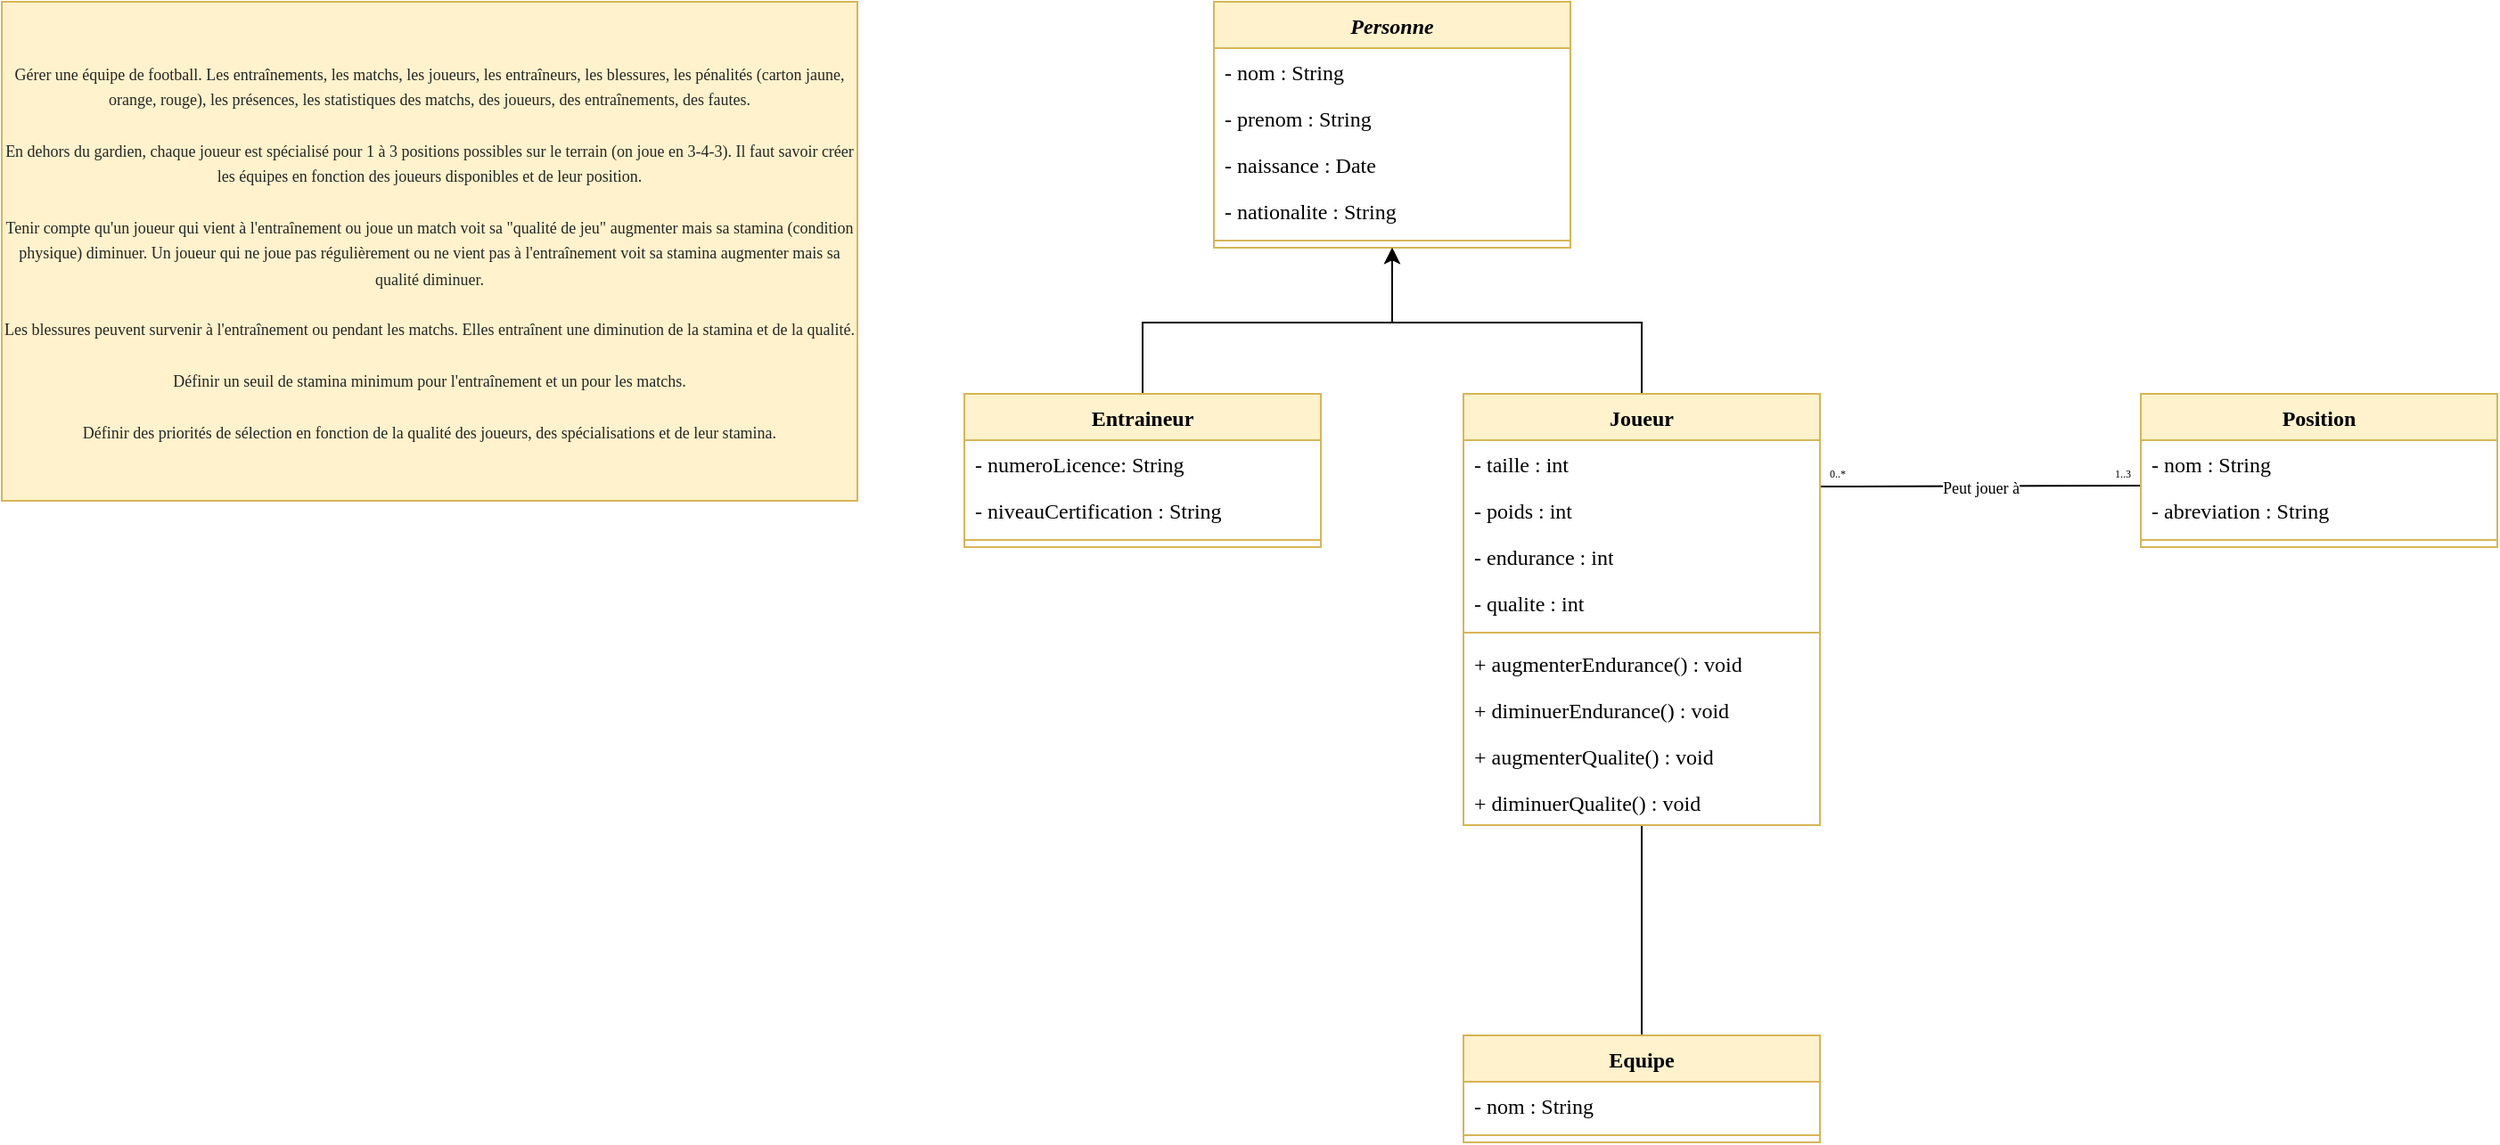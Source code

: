 <mxfile version="26.2.15">
  <diagram name="Page-1" id="bPuFZjUi1AL_pEAQR9ox">
    <mxGraphModel dx="815" dy="481" grid="1" gridSize="10" guides="1" tooltips="1" connect="1" arrows="1" fold="1" page="1" pageScale="1" pageWidth="1654" pageHeight="1169" math="0" shadow="0">
      <root>
        <mxCell id="0" />
        <mxCell id="1" parent="0" />
        <mxCell id="Eg1cmbTTBJbZFbh08boU-16" style="edgeStyle=orthogonalEdgeStyle;rounded=0;orthogonalLoop=1;jettySize=auto;html=1;entryX=1;entryY=0;entryDx=0;entryDy=0;endArrow=none;startFill=0;exitX=0;exitY=1;exitDx=0;exitDy=0;" parent="1" source="Eg1cmbTTBJbZFbh08boU-26" edge="1">
          <mxGeometry relative="1" as="geometry">
            <mxPoint x="1080" y="311.49" as="sourcePoint" />
            <mxPoint x="1240" y="311.49" as="targetPoint" />
            <Array as="points">
              <mxPoint x="1080" y="312" />
            </Array>
          </mxGeometry>
        </mxCell>
        <mxCell id="Eg1cmbTTBJbZFbh08boU-30" value="&lt;span style=&quot;font-family: &amp;quot;Comic Sans MS&amp;quot;; font-size: 9px;&quot;&gt;Peut jouer à&lt;/span&gt;" style="edgeLabel;html=1;align=center;verticalAlign=middle;resizable=0;points=[];" parent="Eg1cmbTTBJbZFbh08boU-16" vertex="1" connectable="0">
          <mxGeometry x="-0.095" y="1" relative="1" as="geometry">
            <mxPoint x="8" y="1" as="offset" />
          </mxGeometry>
        </mxCell>
        <mxCell id="Eg1cmbTTBJbZFbh08boU-26" value="&lt;font face=&quot;Comic Sans MS&quot; style=&quot;font-size: 6px;&quot;&gt;0..*&lt;/font&gt;" style="text;html=1;align=center;verticalAlign=middle;whiteSpace=wrap;rounded=0;" parent="1" vertex="1">
          <mxGeometry x="1060" y="294" width="20" height="18" as="geometry" />
        </mxCell>
        <mxCell id="Eg1cmbTTBJbZFbh08boU-35" value="&lt;font face=&quot;Comic Sans MS&quot; style=&quot;font-size: 6px;&quot;&gt;1..3&lt;/font&gt;" style="text;html=1;align=center;verticalAlign=middle;whiteSpace=wrap;rounded=0;" parent="1" vertex="1">
          <mxGeometry x="1220" y="294" width="20" height="18" as="geometry" />
        </mxCell>
        <mxCell id="Eg1cmbTTBJbZFbh08boU-70" style="edgeStyle=orthogonalEdgeStyle;rounded=0;orthogonalLoop=1;jettySize=auto;html=1;entryX=0.5;entryY=1;entryDx=0;entryDy=0;" parent="1" source="Eg1cmbTTBJbZFbh08boU-38" target="Eg1cmbTTBJbZFbh08boU-57" edge="1">
          <mxGeometry relative="1" as="geometry">
            <mxPoint x="950" y="140" as="targetPoint" />
            <Array as="points">
              <mxPoint x="960" y="220" />
              <mxPoint x="820" y="220" />
            </Array>
          </mxGeometry>
        </mxCell>
        <mxCell id="QPrB0RySYc89CIUduWpg-20" style="edgeStyle=orthogonalEdgeStyle;rounded=0;orthogonalLoop=1;jettySize=auto;html=1;entryX=0.5;entryY=0;entryDx=0;entryDy=0;endArrow=none;startFill=0;" edge="1" parent="1" source="Eg1cmbTTBJbZFbh08boU-38" target="QPrB0RySYc89CIUduWpg-10">
          <mxGeometry relative="1" as="geometry" />
        </mxCell>
        <mxCell id="Eg1cmbTTBJbZFbh08boU-38" value="&lt;font style=&quot;&quot; face=&quot;Comic Sans MS&quot;&gt;Joueur&lt;/font&gt;" style="swimlane;fontStyle=1;align=center;verticalAlign=top;childLayout=stackLayout;horizontal=1;startSize=26;horizontalStack=0;resizeParent=1;resizeParentMax=0;resizeLast=0;collapsible=1;marginBottom=0;whiteSpace=wrap;html=1;fillColor=#fff2cc;strokeColor=#d6b656;" parent="1" vertex="1">
          <mxGeometry x="860" y="260" width="200" height="242" as="geometry" />
        </mxCell>
        <mxCell id="0TyT_RYLDZ_SMIHeVWue-5" value="&lt;font face=&quot;Comic Sans MS&quot;&gt;- taille : int&lt;/font&gt;" style="text;strokeColor=none;fillColor=none;align=left;verticalAlign=top;spacingLeft=4;spacingRight=4;overflow=hidden;rotatable=0;points=[[0,0.5],[1,0.5]];portConstraint=eastwest;whiteSpace=wrap;html=1;" parent="Eg1cmbTTBJbZFbh08boU-38" vertex="1">
          <mxGeometry y="26" width="200" height="26" as="geometry" />
        </mxCell>
        <mxCell id="0TyT_RYLDZ_SMIHeVWue-8" value="&lt;font face=&quot;Comic Sans MS&quot;&gt;- poids : int&lt;/font&gt;" style="text;strokeColor=none;fillColor=none;align=left;verticalAlign=top;spacingLeft=4;spacingRight=4;overflow=hidden;rotatable=0;points=[[0,0.5],[1,0.5]];portConstraint=eastwest;whiteSpace=wrap;html=1;" parent="Eg1cmbTTBJbZFbh08boU-38" vertex="1">
          <mxGeometry y="52" width="200" height="26" as="geometry" />
        </mxCell>
        <mxCell id="Eg1cmbTTBJbZFbh08boU-36" value="&lt;font face=&quot;Comic Sans MS&quot;&gt;- endurance : int&lt;/font&gt;" style="text;strokeColor=none;fillColor=none;align=left;verticalAlign=top;spacingLeft=4;spacingRight=4;overflow=hidden;rotatable=0;points=[[0,0.5],[1,0.5]];portConstraint=eastwest;whiteSpace=wrap;html=1;" parent="Eg1cmbTTBJbZFbh08boU-38" vertex="1">
          <mxGeometry y="78" width="200" height="26" as="geometry" />
        </mxCell>
        <mxCell id="Eg1cmbTTBJbZFbh08boU-37" value="&lt;font face=&quot;Comic Sans MS&quot;&gt;- qualite : int&lt;/font&gt;" style="text;strokeColor=none;fillColor=none;align=left;verticalAlign=top;spacingLeft=4;spacingRight=4;overflow=hidden;rotatable=0;points=[[0,0.5],[1,0.5]];portConstraint=eastwest;whiteSpace=wrap;html=1;" parent="Eg1cmbTTBJbZFbh08boU-38" vertex="1">
          <mxGeometry y="104" width="200" height="26" as="geometry" />
        </mxCell>
        <mxCell id="Eg1cmbTTBJbZFbh08boU-40" value="" style="line;strokeWidth=1;fillColor=none;align=left;verticalAlign=middle;spacingTop=-1;spacingLeft=3;spacingRight=3;rotatable=0;labelPosition=right;points=[];portConstraint=eastwest;strokeColor=inherit;" parent="Eg1cmbTTBJbZFbh08boU-38" vertex="1">
          <mxGeometry y="130" width="200" height="8" as="geometry" />
        </mxCell>
        <mxCell id="Eg1cmbTTBJbZFbh08boU-41" value="&lt;font face=&quot;Comic Sans MS&quot;&gt;+ augmenterEndurance() : void&lt;/font&gt;" style="text;strokeColor=none;fillColor=none;align=left;verticalAlign=top;spacingLeft=4;spacingRight=4;overflow=hidden;rotatable=0;points=[[0,0.5],[1,0.5]];portConstraint=eastwest;whiteSpace=wrap;html=1;" parent="Eg1cmbTTBJbZFbh08boU-38" vertex="1">
          <mxGeometry y="138" width="200" height="26" as="geometry" />
        </mxCell>
        <mxCell id="Eg1cmbTTBJbZFbh08boU-42" value="&lt;font face=&quot;Comic Sans MS&quot;&gt;+ diminuerEndurance() : void&lt;/font&gt;" style="text;strokeColor=none;fillColor=none;align=left;verticalAlign=top;spacingLeft=4;spacingRight=4;overflow=hidden;rotatable=0;points=[[0,0.5],[1,0.5]];portConstraint=eastwest;whiteSpace=wrap;html=1;" parent="Eg1cmbTTBJbZFbh08boU-38" vertex="1">
          <mxGeometry y="164" width="200" height="26" as="geometry" />
        </mxCell>
        <mxCell id="Eg1cmbTTBJbZFbh08boU-43" value="&lt;font face=&quot;Comic Sans MS&quot;&gt;+ augmenterQualite() : void&lt;/font&gt;" style="text;strokeColor=none;fillColor=none;align=left;verticalAlign=top;spacingLeft=4;spacingRight=4;overflow=hidden;rotatable=0;points=[[0,0.5],[1,0.5]];portConstraint=eastwest;whiteSpace=wrap;html=1;" parent="Eg1cmbTTBJbZFbh08boU-38" vertex="1">
          <mxGeometry y="190" width="200" height="26" as="geometry" />
        </mxCell>
        <mxCell id="Eg1cmbTTBJbZFbh08boU-109" value="&lt;font face=&quot;Comic Sans MS&quot;&gt;+ diminuerQualite() : void&lt;/font&gt;" style="text;strokeColor=none;fillColor=none;align=left;verticalAlign=top;spacingLeft=4;spacingRight=4;overflow=hidden;rotatable=0;points=[[0,0.5],[1,0.5]];portConstraint=eastwest;whiteSpace=wrap;html=1;" parent="Eg1cmbTTBJbZFbh08boU-38" vertex="1">
          <mxGeometry y="216" width="200" height="26" as="geometry" />
        </mxCell>
        <mxCell id="Eg1cmbTTBJbZFbh08boU-44" value="&lt;font style=&quot;&quot; face=&quot;Comic Sans MS&quot;&gt;Position&lt;/font&gt;" style="swimlane;fontStyle=1;align=center;verticalAlign=top;childLayout=stackLayout;horizontal=1;startSize=26;horizontalStack=0;resizeParent=1;resizeParentMax=0;resizeLast=0;collapsible=1;marginBottom=0;whiteSpace=wrap;html=1;fillColor=#fff2cc;strokeColor=#d6b656;" parent="1" vertex="1">
          <mxGeometry x="1240" y="260" width="200" height="86" as="geometry" />
        </mxCell>
        <mxCell id="9" value="&lt;font style=&quot;&quot; face=&quot;Comic Sans MS&quot;&gt;- nom : String&lt;/font&gt;" style="text;strokeColor=none;fillColor=none;align=left;verticalAlign=top;spacingLeft=4;spacingRight=4;overflow=hidden;rotatable=0;points=[[0,0.5],[1,0.5]];portConstraint=eastwest;whiteSpace=wrap;html=1;" parent="Eg1cmbTTBJbZFbh08boU-44" vertex="1">
          <mxGeometry y="26" width="200" height="26" as="geometry" />
        </mxCell>
        <mxCell id="10" value="&lt;font style=&quot;&quot; face=&quot;Comic Sans MS&quot;&gt;- abreviation : String&lt;/font&gt;" style="text;strokeColor=none;fillColor=none;align=left;verticalAlign=top;spacingLeft=4;spacingRight=4;overflow=hidden;rotatable=0;points=[[0,0.5],[1,0.5]];portConstraint=eastwest;whiteSpace=wrap;html=1;" parent="Eg1cmbTTBJbZFbh08boU-44" vertex="1">
          <mxGeometry y="52" width="200" height="26" as="geometry" />
        </mxCell>
        <mxCell id="Eg1cmbTTBJbZFbh08boU-53" value="" style="line;strokeWidth=1;fillColor=none;align=left;verticalAlign=middle;spacingTop=-1;spacingLeft=3;spacingRight=3;rotatable=0;labelPosition=right;points=[];portConstraint=eastwest;strokeColor=inherit;" parent="Eg1cmbTTBJbZFbh08boU-44" vertex="1">
          <mxGeometry y="78" width="200" height="8" as="geometry" />
        </mxCell>
        <mxCell id="Eg1cmbTTBJbZFbh08boU-57" value="&lt;font style=&quot;&quot; face=&quot;Comic Sans MS&quot;&gt;&lt;i&gt;Personne&lt;/i&gt;&lt;/font&gt;" style="swimlane;fontStyle=1;align=center;verticalAlign=top;childLayout=stackLayout;horizontal=1;startSize=26;horizontalStack=0;resizeParent=1;resizeParentMax=0;resizeLast=0;collapsible=1;marginBottom=0;whiteSpace=wrap;html=1;fillColor=#fff2cc;strokeColor=#d6b656;" parent="1" vertex="1">
          <mxGeometry x="720" y="40" width="200" height="138" as="geometry" />
        </mxCell>
        <mxCell id="Eg1cmbTTBJbZFbh08boU-58" value="&lt;font style=&quot;&quot; face=&quot;Comic Sans MS&quot;&gt;- nom : String&lt;/font&gt;" style="text;strokeColor=none;fillColor=none;align=left;verticalAlign=top;spacingLeft=4;spacingRight=4;overflow=hidden;rotatable=0;points=[[0,0.5],[1,0.5]];portConstraint=eastwest;whiteSpace=wrap;html=1;" parent="Eg1cmbTTBJbZFbh08boU-57" vertex="1">
          <mxGeometry y="26" width="200" height="26" as="geometry" />
        </mxCell>
        <mxCell id="Eg1cmbTTBJbZFbh08boU-59" value="&lt;font face=&quot;Comic Sans MS&quot;&gt;- prenom : String&lt;/font&gt;" style="text;strokeColor=none;fillColor=none;align=left;verticalAlign=top;spacingLeft=4;spacingRight=4;overflow=hidden;rotatable=0;points=[[0,0.5],[1,0.5]];portConstraint=eastwest;whiteSpace=wrap;html=1;" parent="Eg1cmbTTBJbZFbh08boU-57" vertex="1">
          <mxGeometry y="52" width="200" height="26" as="geometry" />
        </mxCell>
        <mxCell id="Eg1cmbTTBJbZFbh08boU-60" value="&lt;font face=&quot;Comic Sans MS&quot;&gt;- naissance : Date&lt;/font&gt;" style="text;strokeColor=none;fillColor=none;align=left;verticalAlign=top;spacingLeft=4;spacingRight=4;overflow=hidden;rotatable=0;points=[[0,0.5],[1,0.5]];portConstraint=eastwest;whiteSpace=wrap;html=1;" parent="Eg1cmbTTBJbZFbh08boU-57" vertex="1">
          <mxGeometry y="78" width="200" height="26" as="geometry" />
        </mxCell>
        <mxCell id="Eg1cmbTTBJbZFbh08boU-61" value="&lt;font face=&quot;Comic Sans MS&quot;&gt;- nationalite : String&lt;/font&gt;" style="text;strokeColor=none;fillColor=none;align=left;verticalAlign=top;spacingLeft=4;spacingRight=4;overflow=hidden;rotatable=0;points=[[0,0.5],[1,0.5]];portConstraint=eastwest;whiteSpace=wrap;html=1;" parent="Eg1cmbTTBJbZFbh08boU-57" vertex="1">
          <mxGeometry y="104" width="200" height="26" as="geometry" />
        </mxCell>
        <mxCell id="Eg1cmbTTBJbZFbh08boU-66" value="" style="line;strokeWidth=1;fillColor=none;align=left;verticalAlign=middle;spacingTop=-1;spacingLeft=3;spacingRight=3;rotatable=0;labelPosition=right;points=[];portConstraint=eastwest;strokeColor=inherit;" parent="Eg1cmbTTBJbZFbh08boU-57" vertex="1">
          <mxGeometry y="130" width="200" height="8" as="geometry" />
        </mxCell>
        <mxCell id="Eg1cmbTTBJbZFbh08boU-81" style="edgeStyle=orthogonalEdgeStyle;rounded=0;orthogonalLoop=1;jettySize=auto;html=1;exitX=0.5;exitY=0;exitDx=0;exitDy=0;entryX=0.5;entryY=1;entryDx=0;entryDy=0;" parent="1" source="Eg1cmbTTBJbZFbh08boU-71" target="Eg1cmbTTBJbZFbh08boU-57" edge="1">
          <mxGeometry relative="1" as="geometry">
            <Array as="points">
              <mxPoint x="680" y="220" />
              <mxPoint x="820" y="220" />
            </Array>
          </mxGeometry>
        </mxCell>
        <mxCell id="Eg1cmbTTBJbZFbh08boU-71" value="&lt;font style=&quot;&quot; face=&quot;Comic Sans MS&quot;&gt;Entraineur&lt;/font&gt;" style="swimlane;fontStyle=1;align=center;verticalAlign=top;childLayout=stackLayout;horizontal=1;startSize=26;horizontalStack=0;resizeParent=1;resizeParentMax=0;resizeLast=0;collapsible=1;marginBottom=0;whiteSpace=wrap;html=1;fillColor=#fff2cc;strokeColor=#d6b656;" parent="1" vertex="1">
          <mxGeometry x="580" y="260" width="200" height="86" as="geometry" />
        </mxCell>
        <mxCell id="Eg1cmbTTBJbZFbh08boU-82" value="&lt;font style=&quot;&quot; face=&quot;Comic Sans MS&quot;&gt;- numeroLicence: String&lt;/font&gt;" style="text;strokeColor=none;fillColor=none;align=left;verticalAlign=top;spacingLeft=4;spacingRight=4;overflow=hidden;rotatable=0;points=[[0,0.5],[1,0.5]];portConstraint=eastwest;whiteSpace=wrap;html=1;" parent="Eg1cmbTTBJbZFbh08boU-71" vertex="1">
          <mxGeometry y="26" width="200" height="26" as="geometry" />
        </mxCell>
        <mxCell id="Eg1cmbTTBJbZFbh08boU-110" value="&lt;font style=&quot;&quot; face=&quot;Comic Sans MS&quot;&gt;- niveauCertification : String&lt;/font&gt;" style="text;strokeColor=none;fillColor=none;align=left;verticalAlign=top;spacingLeft=4;spacingRight=4;overflow=hidden;rotatable=0;points=[[0,0.5],[1,0.5]];portConstraint=eastwest;whiteSpace=wrap;html=1;" parent="Eg1cmbTTBJbZFbh08boU-71" vertex="1">
          <mxGeometry y="52" width="200" height="26" as="geometry" />
        </mxCell>
        <mxCell id="Eg1cmbTTBJbZFbh08boU-76" value="" style="line;strokeWidth=1;fillColor=none;align=left;verticalAlign=middle;spacingTop=-1;spacingLeft=3;spacingRight=3;rotatable=0;labelPosition=right;points=[];portConstraint=eastwest;strokeColor=inherit;" parent="Eg1cmbTTBJbZFbh08boU-71" vertex="1">
          <mxGeometry y="78" width="200" height="8" as="geometry" />
        </mxCell>
        <mxCell id="Eg1cmbTTBJbZFbh08boU-105" value="&lt;p style=&quot;box-sizing: border-box; margin: 0in; color: rgb(38, 38, 38);&quot; lang=&quot;fr&quot;&gt;&lt;font face=&quot;Comic Sans MS&quot; style=&quot;font-size: 9px;&quot;&gt;Gérer une équipe de football. Les entraînements, les matchs, les joueurs, les entraîneurs, les blessures, les pénalités (carton jaune, orange, rouge), les présences, les statistiques des matchs, des joueurs, des entraînements, des fautes.&lt;/font&gt;&lt;/p&gt;&lt;p style=&quot;box-sizing: border-box; color: rgb(38, 38, 38); margin: 0in;&quot; lang=&quot;fr&quot;&gt;&lt;font face=&quot;Comic Sans MS&quot; style=&quot;font-size: 9px;&quot;&gt;&amp;nbsp;&lt;/font&gt;&lt;/p&gt;&lt;p style=&quot;box-sizing: border-box; color: rgb(38, 38, 38); margin: 0in;&quot; lang=&quot;fr&quot;&gt;&lt;font face=&quot;Comic Sans MS&quot; style=&quot;font-size: 9px;&quot;&gt;En dehors du gardien, chaque joueur est spécialisé pour 1 à 3 positions possibles sur le terrain (on joue en 3-4-3). Il faut savoir créer les équipes en fonction des joueurs disponibles et de leur position.&lt;/font&gt;&lt;/p&gt;&lt;p style=&quot;box-sizing: border-box; color: rgb(38, 38, 38); margin: 0in;&quot; lang=&quot;fr&quot;&gt;&lt;font face=&quot;Comic Sans MS&quot; style=&quot;font-size: 9px;&quot;&gt;&amp;nbsp;&lt;/font&gt;&lt;/p&gt;&lt;p style=&quot;box-sizing: border-box; color: rgb(38, 38, 38); margin: 0in;&quot; lang=&quot;fr&quot;&gt;&lt;font face=&quot;Comic Sans MS&quot; style=&quot;font-size: 9px;&quot;&gt;Tenir compte qu&#39;un joueur qui vient à l&#39;entraînement ou joue un match voit sa &quot;qualité de jeu&quot; augmenter mais sa stamina (condition physique) diminuer. Un joueur qui ne joue pas régulièrement ou ne vient pas à l&#39;entraînement voit sa stamina augmenter mais sa qualité diminuer.&lt;/font&gt;&lt;/p&gt;&lt;p style=&quot;box-sizing: border-box; color: rgb(38, 38, 38); margin: 0in;&quot; lang=&quot;fr&quot;&gt;&lt;font face=&quot;Comic Sans MS&quot; style=&quot;font-size: 9px;&quot;&gt;&amp;nbsp;&lt;/font&gt;&lt;/p&gt;&lt;p style=&quot;box-sizing: border-box; color: rgb(38, 38, 38); margin: 0in;&quot; lang=&quot;fr&quot;&gt;&lt;font face=&quot;Comic Sans MS&quot; style=&quot;font-size: 9px;&quot;&gt;Les blessures peuvent survenir à l&#39;entraînement ou pendant les matchs. Elles entraînent une diminution de la stamina et de la qualité.&lt;/font&gt;&lt;/p&gt;&lt;p style=&quot;box-sizing: border-box; color: rgb(38, 38, 38); margin: 0in;&quot; lang=&quot;fr&quot;&gt;&lt;font face=&quot;Comic Sans MS&quot; style=&quot;font-size: 9px;&quot;&gt;&amp;nbsp;&lt;/font&gt;&lt;/p&gt;&lt;p style=&quot;box-sizing: border-box; color: rgb(38, 38, 38); margin: 0in;&quot; lang=&quot;fr&quot;&gt;&lt;font face=&quot;Comic Sans MS&quot; style=&quot;font-size: 9px;&quot;&gt;Définir un seuil de stamina minimum pour l&#39;entraînement et un pour les matchs.&lt;/font&gt;&lt;/p&gt;&lt;p style=&quot;box-sizing: border-box; color: rgb(38, 38, 38); margin: 0in;&quot; lang=&quot;fr&quot;&gt;&lt;font face=&quot;Comic Sans MS&quot; style=&quot;font-size: 9px;&quot;&gt;&amp;nbsp;&lt;/font&gt;&lt;/p&gt;&lt;p style=&quot;box-sizing: border-box; color: rgb(38, 38, 38); margin: 0in;&quot; lang=&quot;fr&quot;&gt;&lt;font face=&quot;Comic Sans MS&quot; style=&quot;font-size: 9px;&quot;&gt;Définir des priorités de sélection en fonction de la qualité des joueurs, des spécialisations et de leur stamina.&lt;/font&gt;&lt;/p&gt;" style="rounded=0;whiteSpace=wrap;html=1;align=center;fillColor=#fff2cc;strokeColor=#d6b656;labelBackgroundColor=none;" parent="1" vertex="1">
          <mxGeometry x="40" y="40" width="480" height="280" as="geometry" />
        </mxCell>
        <mxCell id="QPrB0RySYc89CIUduWpg-10" value="&lt;font style=&quot;&quot; face=&quot;Comic Sans MS&quot;&gt;Equipe&lt;/font&gt;" style="swimlane;fontStyle=1;align=center;verticalAlign=top;childLayout=stackLayout;horizontal=1;startSize=26;horizontalStack=0;resizeParent=1;resizeParentMax=0;resizeLast=0;collapsible=1;marginBottom=0;whiteSpace=wrap;html=1;fillColor=#fff2cc;strokeColor=#d6b656;" vertex="1" parent="1">
          <mxGeometry x="860" y="620" width="200" height="60" as="geometry" />
        </mxCell>
        <mxCell id="QPrB0RySYc89CIUduWpg-11" value="&lt;font face=&quot;Comic Sans MS&quot;&gt;- nom : String&lt;/font&gt;" style="text;strokeColor=none;fillColor=none;align=left;verticalAlign=top;spacingLeft=4;spacingRight=4;overflow=hidden;rotatable=0;points=[[0,0.5],[1,0.5]];portConstraint=eastwest;whiteSpace=wrap;html=1;" vertex="1" parent="QPrB0RySYc89CIUduWpg-10">
          <mxGeometry y="26" width="200" height="26" as="geometry" />
        </mxCell>
        <mxCell id="QPrB0RySYc89CIUduWpg-15" value="" style="line;strokeWidth=1;fillColor=none;align=left;verticalAlign=middle;spacingTop=-1;spacingLeft=3;spacingRight=3;rotatable=0;labelPosition=right;points=[];portConstraint=eastwest;strokeColor=inherit;" vertex="1" parent="QPrB0RySYc89CIUduWpg-10">
          <mxGeometry y="52" width="200" height="8" as="geometry" />
        </mxCell>
      </root>
    </mxGraphModel>
  </diagram>
</mxfile>
